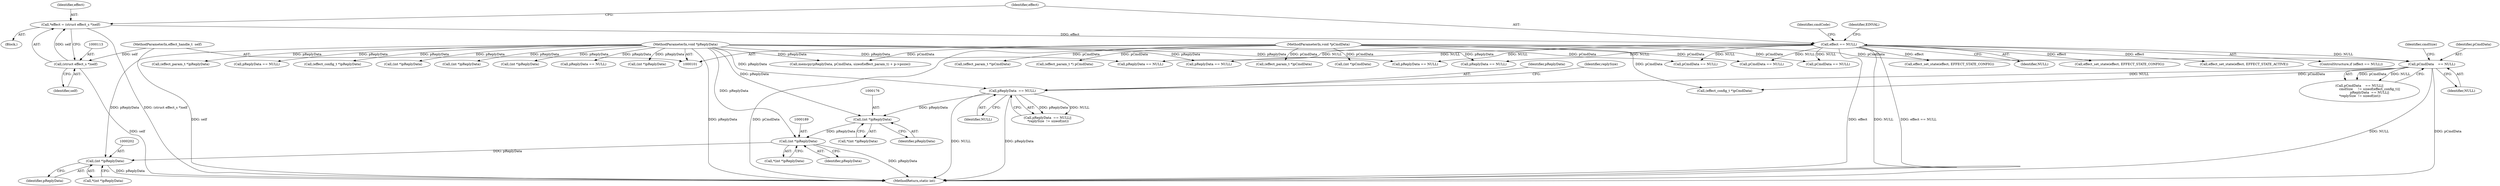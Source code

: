 digraph "0_Android_073a80800f341325932c66818ce4302b312909a4_0@pointer" {
"1000188" [label="(Call,(int *)pReplyData)"];
"1000175" [label="(Call,(int *)pReplyData)"];
"1000159" [label="(Call,pReplyData  == NULL)"];
"1000107" [label="(MethodParameterIn,void *pReplyData)"];
"1000150" [label="(Call,pCmdData    == NULL)"];
"1000105" [label="(MethodParameterIn,void *pCmdData)"];
"1000116" [label="(Call,effect == NULL)"];
"1000110" [label="(Call,*effect = (struct effect_s *)self)"];
"1000112" [label="(Call,(struct effect_s *)self)"];
"1000102" [label="(MethodParameterIn,effect_handle_t  self)"];
"1000201" [label="(Call,(int *)pReplyData)"];
"1000204" [label="(Call,effect_set_state(effect, EFFECT_STATE_CONFIG))"];
"1000161" [label="(Identifier,NULL)"];
"1000164" [label="(Identifier,replySize)"];
"1000118" [label="(Identifier,NULL)"];
"1000111" [label="(Identifier,effect)"];
"1000159" [label="(Call,pReplyData  == NULL)"];
"1000160" [label="(Identifier,pReplyData)"];
"1000284" [label="(Call,memcpy(pReplyData, pCmdData, sizeof(effect_param_t) + p->psize))"];
"1000149" [label="(Call,pCmdData    == NULL||\n                    cmdSize     != sizeof(effect_config_t)||\n                    pReplyData  == NULL||\n *replySize  != sizeof(int))"];
"1000229" [label="(Call,(effect_config_t *)pReplyData)"];
"1000105" [label="(MethodParameterIn,void *pCmdData)"];
"1000155" [label="(Identifier,cmdSize)"];
"1000239" [label="(Call,pCmdData == NULL)"];
"1000203" [label="(Identifier,pReplyData)"];
"1000141" [label="(Call,(int *)pReplyData)"];
"1000201" [label="(Call,(int *)pReplyData)"];
"1000364" [label="(Call,pReplyData == NULL)"];
"1000182" [label="(Call,(effect_config_t *)pCmdData)"];
"1000409" [label="(Call,effect_set_state(effect, EFFECT_STATE_CONFIG))"];
"1000177" [label="(Identifier,pReplyData)"];
"1000487" [label="(MethodReturn,static int)"];
"1000337" [label="(Call,(effect_param_t *) pCmdData)"];
"1000123" [label="(Identifier,cmdCode)"];
"1000150" [label="(Call,pCmdData    == NULL)"];
"1000112" [label="(Call,(struct effect_s *)self)"];
"1000419" [label="(Call,pCmdData == NULL)"];
"1000250" [label="(Call,pReplyData == NULL)"];
"1000390" [label="(Call,pReplyData == NULL)"];
"1000158" [label="(Call,pReplyData  == NULL||\n *replySize  != sizeof(int))"];
"1000114" [label="(Identifier,self)"];
"1000355" [label="(Call,(int *)pReplyData)"];
"1000200" [label="(Call,*(int *)pReplyData)"];
"1000152" [label="(Identifier,NULL)"];
"1000190" [label="(Identifier,pReplyData)"];
"1000151" [label="(Identifier,pCmdData)"];
"1000383" [label="(Call,effect_set_state(effect, EFFECT_STATE_ACTIVE))"];
"1000281" [label="(Call,(effect_param_t *)pCmdData)"];
"1000188" [label="(Call,(int *)pReplyData)"];
"1000295" [label="(Call,(effect_param_t *)pReplyData)"];
"1000477" [label="(Call,(int *)pCmdData)"];
"1000187" [label="(Call,*(int *)pReplyData)"];
"1000110" [label="(Call,*effect = (struct effect_s *)self)"];
"1000263" [label="(Call,(effect_param_t *)pCmdData)"];
"1000211" [label="(Call,pReplyData == NULL)"];
"1000309" [label="(Call,pCmdData == NULL)"];
"1000117" [label="(Identifier,effect)"];
"1000108" [label="(Block,)"];
"1000320" [label="(Call,pReplyData == NULL)"];
"1000115" [label="(ControlStructure,if (effect == NULL))"];
"1000121" [label="(Identifier,EINVAL)"];
"1000116" [label="(Call,effect == NULL)"];
"1000380" [label="(Call,(int *)pReplyData)"];
"1000128" [label="(Call,pReplyData == NULL)"];
"1000406" [label="(Call,(int *)pReplyData)"];
"1000102" [label="(MethodParameterIn,effect_handle_t  self)"];
"1000175" [label="(Call,(int *)pReplyData)"];
"1000107" [label="(MethodParameterIn,void *pReplyData)"];
"1000174" [label="(Call,*(int *)pReplyData)"];
"1000188" -> "1000187"  [label="AST: "];
"1000188" -> "1000190"  [label="CFG: "];
"1000189" -> "1000188"  [label="AST: "];
"1000190" -> "1000188"  [label="AST: "];
"1000187" -> "1000188"  [label="CFG: "];
"1000188" -> "1000487"  [label="DDG: pReplyData"];
"1000175" -> "1000188"  [label="DDG: pReplyData"];
"1000107" -> "1000188"  [label="DDG: pReplyData"];
"1000188" -> "1000201"  [label="DDG: pReplyData"];
"1000175" -> "1000174"  [label="AST: "];
"1000175" -> "1000177"  [label="CFG: "];
"1000176" -> "1000175"  [label="AST: "];
"1000177" -> "1000175"  [label="AST: "];
"1000174" -> "1000175"  [label="CFG: "];
"1000159" -> "1000175"  [label="DDG: pReplyData"];
"1000107" -> "1000175"  [label="DDG: pReplyData"];
"1000159" -> "1000158"  [label="AST: "];
"1000159" -> "1000161"  [label="CFG: "];
"1000160" -> "1000159"  [label="AST: "];
"1000161" -> "1000159"  [label="AST: "];
"1000164" -> "1000159"  [label="CFG: "];
"1000158" -> "1000159"  [label="CFG: "];
"1000159" -> "1000487"  [label="DDG: pReplyData"];
"1000159" -> "1000487"  [label="DDG: NULL"];
"1000159" -> "1000158"  [label="DDG: pReplyData"];
"1000159" -> "1000158"  [label="DDG: NULL"];
"1000107" -> "1000159"  [label="DDG: pReplyData"];
"1000150" -> "1000159"  [label="DDG: NULL"];
"1000107" -> "1000101"  [label="AST: "];
"1000107" -> "1000487"  [label="DDG: pReplyData"];
"1000107" -> "1000128"  [label="DDG: pReplyData"];
"1000107" -> "1000141"  [label="DDG: pReplyData"];
"1000107" -> "1000201"  [label="DDG: pReplyData"];
"1000107" -> "1000211"  [label="DDG: pReplyData"];
"1000107" -> "1000229"  [label="DDG: pReplyData"];
"1000107" -> "1000250"  [label="DDG: pReplyData"];
"1000107" -> "1000284"  [label="DDG: pReplyData"];
"1000107" -> "1000295"  [label="DDG: pReplyData"];
"1000107" -> "1000320"  [label="DDG: pReplyData"];
"1000107" -> "1000355"  [label="DDG: pReplyData"];
"1000107" -> "1000364"  [label="DDG: pReplyData"];
"1000107" -> "1000380"  [label="DDG: pReplyData"];
"1000107" -> "1000390"  [label="DDG: pReplyData"];
"1000107" -> "1000406"  [label="DDG: pReplyData"];
"1000150" -> "1000149"  [label="AST: "];
"1000150" -> "1000152"  [label="CFG: "];
"1000151" -> "1000150"  [label="AST: "];
"1000152" -> "1000150"  [label="AST: "];
"1000155" -> "1000150"  [label="CFG: "];
"1000149" -> "1000150"  [label="CFG: "];
"1000150" -> "1000487"  [label="DDG: pCmdData"];
"1000150" -> "1000487"  [label="DDG: NULL"];
"1000150" -> "1000149"  [label="DDG: pCmdData"];
"1000150" -> "1000149"  [label="DDG: NULL"];
"1000105" -> "1000150"  [label="DDG: pCmdData"];
"1000116" -> "1000150"  [label="DDG: NULL"];
"1000150" -> "1000182"  [label="DDG: pCmdData"];
"1000105" -> "1000101"  [label="AST: "];
"1000105" -> "1000487"  [label="DDG: pCmdData"];
"1000105" -> "1000182"  [label="DDG: pCmdData"];
"1000105" -> "1000239"  [label="DDG: pCmdData"];
"1000105" -> "1000263"  [label="DDG: pCmdData"];
"1000105" -> "1000281"  [label="DDG: pCmdData"];
"1000105" -> "1000284"  [label="DDG: pCmdData"];
"1000105" -> "1000309"  [label="DDG: pCmdData"];
"1000105" -> "1000337"  [label="DDG: pCmdData"];
"1000105" -> "1000419"  [label="DDG: pCmdData"];
"1000105" -> "1000477"  [label="DDG: pCmdData"];
"1000116" -> "1000115"  [label="AST: "];
"1000116" -> "1000118"  [label="CFG: "];
"1000117" -> "1000116"  [label="AST: "];
"1000118" -> "1000116"  [label="AST: "];
"1000121" -> "1000116"  [label="CFG: "];
"1000123" -> "1000116"  [label="CFG: "];
"1000116" -> "1000487"  [label="DDG: effect"];
"1000116" -> "1000487"  [label="DDG: NULL"];
"1000116" -> "1000487"  [label="DDG: effect == NULL"];
"1000110" -> "1000116"  [label="DDG: effect"];
"1000116" -> "1000128"  [label="DDG: NULL"];
"1000116" -> "1000204"  [label="DDG: effect"];
"1000116" -> "1000211"  [label="DDG: NULL"];
"1000116" -> "1000239"  [label="DDG: NULL"];
"1000116" -> "1000309"  [label="DDG: NULL"];
"1000116" -> "1000364"  [label="DDG: NULL"];
"1000116" -> "1000383"  [label="DDG: effect"];
"1000116" -> "1000390"  [label="DDG: NULL"];
"1000116" -> "1000409"  [label="DDG: effect"];
"1000116" -> "1000419"  [label="DDG: NULL"];
"1000110" -> "1000108"  [label="AST: "];
"1000110" -> "1000112"  [label="CFG: "];
"1000111" -> "1000110"  [label="AST: "];
"1000112" -> "1000110"  [label="AST: "];
"1000117" -> "1000110"  [label="CFG: "];
"1000110" -> "1000487"  [label="DDG: (struct effect_s *)self"];
"1000112" -> "1000110"  [label="DDG: self"];
"1000112" -> "1000114"  [label="CFG: "];
"1000113" -> "1000112"  [label="AST: "];
"1000114" -> "1000112"  [label="AST: "];
"1000112" -> "1000487"  [label="DDG: self"];
"1000102" -> "1000112"  [label="DDG: self"];
"1000102" -> "1000101"  [label="AST: "];
"1000102" -> "1000487"  [label="DDG: self"];
"1000201" -> "1000200"  [label="AST: "];
"1000201" -> "1000203"  [label="CFG: "];
"1000202" -> "1000201"  [label="AST: "];
"1000203" -> "1000201"  [label="AST: "];
"1000200" -> "1000201"  [label="CFG: "];
"1000201" -> "1000487"  [label="DDG: pReplyData"];
}
